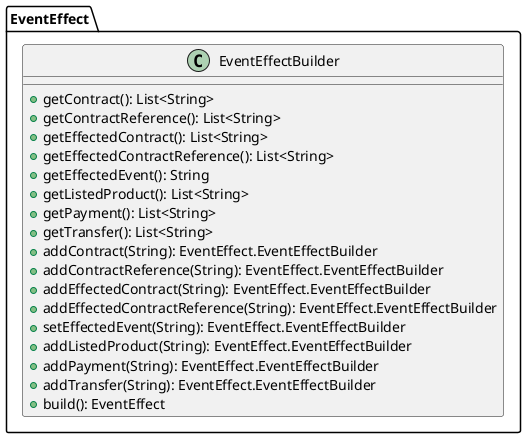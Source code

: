 @startuml

    class EventEffect.EventEffectBuilder [[EventEffect.EventEffectBuilder.html]] {
        +getContract(): List<String>
        +getContractReference(): List<String>
        +getEffectedContract(): List<String>
        +getEffectedContractReference(): List<String>
        +getEffectedEvent(): String
        +getListedProduct(): List<String>
        +getPayment(): List<String>
        +getTransfer(): List<String>
        +addContract(String): EventEffect.EventEffectBuilder
        +addContractReference(String): EventEffect.EventEffectBuilder
        +addEffectedContract(String): EventEffect.EventEffectBuilder
        +addEffectedContractReference(String): EventEffect.EventEffectBuilder
        +setEffectedEvent(String): EventEffect.EventEffectBuilder
        +addListedProduct(String): EventEffect.EventEffectBuilder
        +addPayment(String): EventEffect.EventEffectBuilder
        +addTransfer(String): EventEffect.EventEffectBuilder
        +build(): EventEffect
    }

@enduml
